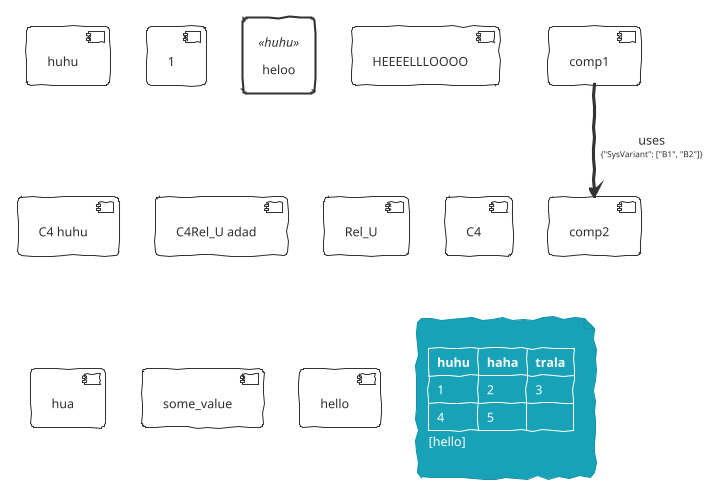 @startuml

!$BGCOLOR=Light
!theme sketchy-outline
[comp1] --> [comp2] : uses\n<size: 8>{"SysVariant": ["B1", "B2"]}

!$ary={"txt": ["huhu"]}

[$ary.txt[0]]

!$cnt = 0
!$cnt = $cnt + 1
[$cnt]

rectangle "heloo" <<huhu>> as helo
!$strcomp = "[HEEEELLLOOOO]"
$strcomp
!$str1="C4Rel"
!$str2="C4Rel_U"
[%substr($str2, 0, 2) huhu]
[$str2 adad]
!$strres = %substr($str2, 2, %strlen($str2)-2)
!$strtyp = %substr($str1, 0, 2)
[$strres]
[$strtyp]
'!$ary.txt[0] ?= "ha"
!$aru = "hua"
[$aru]
%set_variable_value("$my_variable" + %string(1), "some_value")
[$my_variable1]

[hello][[http://plantuml.com{Optional tooltip} This label is printed]]

note as huhua

|= huhu |= haha |= trala |
| 1 | 2 | 3|
| 4 | 5 |  |
[hello]

end note
@enduml
